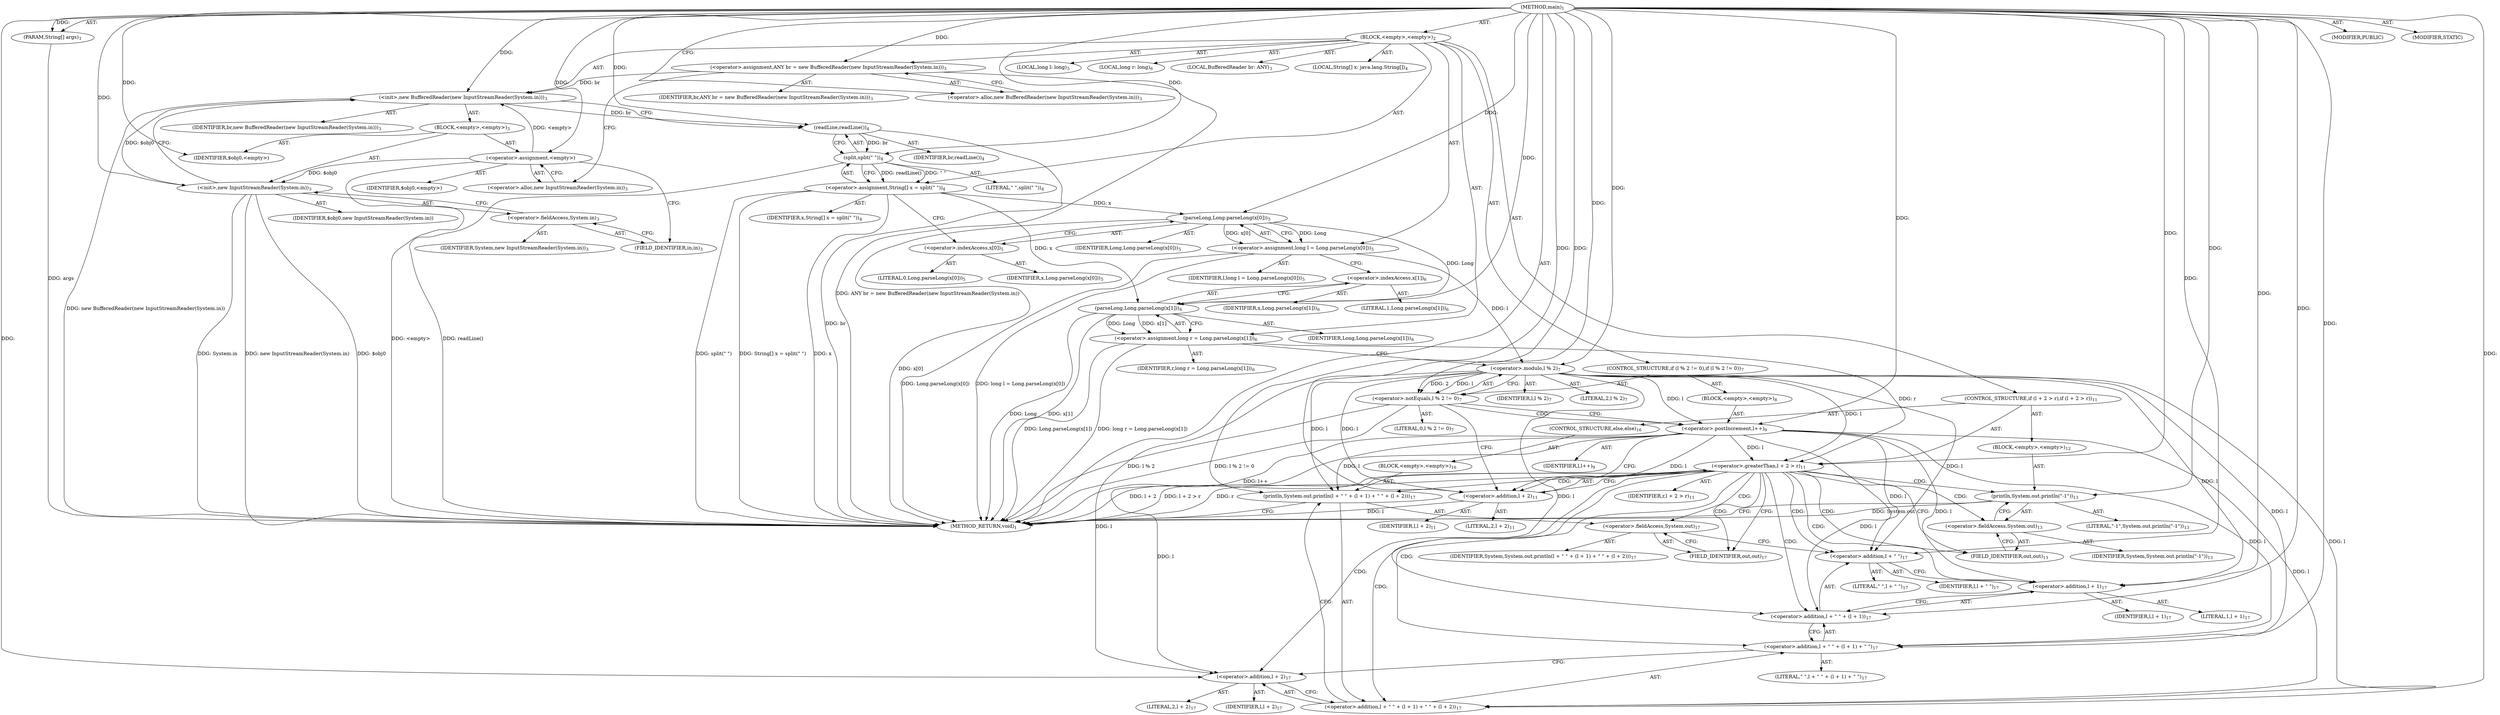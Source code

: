 digraph "main" {  
"19" [label = <(METHOD,main)<SUB>1</SUB>> ]
"20" [label = <(PARAM,String[] args)<SUB>1</SUB>> ]
"21" [label = <(BLOCK,&lt;empty&gt;,&lt;empty&gt;)<SUB>2</SUB>> ]
"4" [label = <(LOCAL,BufferedReader br: ANY)<SUB>3</SUB>> ]
"22" [label = <(&lt;operator&gt;.assignment,ANY br = new BufferedReader(new InputStreamReader(System.in)))<SUB>3</SUB>> ]
"23" [label = <(IDENTIFIER,br,ANY br = new BufferedReader(new InputStreamReader(System.in)))<SUB>3</SUB>> ]
"24" [label = <(&lt;operator&gt;.alloc,new BufferedReader(new InputStreamReader(System.in)))<SUB>3</SUB>> ]
"25" [label = <(&lt;init&gt;,new BufferedReader(new InputStreamReader(System.in)))<SUB>3</SUB>> ]
"3" [label = <(IDENTIFIER,br,new BufferedReader(new InputStreamReader(System.in)))<SUB>3</SUB>> ]
"26" [label = <(BLOCK,&lt;empty&gt;,&lt;empty&gt;)<SUB>3</SUB>> ]
"27" [label = <(&lt;operator&gt;.assignment,&lt;empty&gt;)> ]
"28" [label = <(IDENTIFIER,$obj0,&lt;empty&gt;)> ]
"29" [label = <(&lt;operator&gt;.alloc,new InputStreamReader(System.in))<SUB>3</SUB>> ]
"30" [label = <(&lt;init&gt;,new InputStreamReader(System.in))<SUB>3</SUB>> ]
"31" [label = <(IDENTIFIER,$obj0,new InputStreamReader(System.in))> ]
"32" [label = <(&lt;operator&gt;.fieldAccess,System.in)<SUB>3</SUB>> ]
"33" [label = <(IDENTIFIER,System,new InputStreamReader(System.in))<SUB>3</SUB>> ]
"34" [label = <(FIELD_IDENTIFIER,in,in)<SUB>3</SUB>> ]
"35" [label = <(IDENTIFIER,$obj0,&lt;empty&gt;)> ]
"36" [label = <(LOCAL,String[] x: java.lang.String[])<SUB>4</SUB>> ]
"37" [label = <(&lt;operator&gt;.assignment,String[] x = split(&quot; &quot;))<SUB>4</SUB>> ]
"38" [label = <(IDENTIFIER,x,String[] x = split(&quot; &quot;))<SUB>4</SUB>> ]
"39" [label = <(split,split(&quot; &quot;))<SUB>4</SUB>> ]
"40" [label = <(readLine,readLine())<SUB>4</SUB>> ]
"41" [label = <(IDENTIFIER,br,readLine())<SUB>4</SUB>> ]
"42" [label = <(LITERAL,&quot; &quot;,split(&quot; &quot;))<SUB>4</SUB>> ]
"43" [label = <(LOCAL,long l: long)<SUB>5</SUB>> ]
"44" [label = <(&lt;operator&gt;.assignment,long l = Long.parseLong(x[0]))<SUB>5</SUB>> ]
"45" [label = <(IDENTIFIER,l,long l = Long.parseLong(x[0]))<SUB>5</SUB>> ]
"46" [label = <(parseLong,Long.parseLong(x[0]))<SUB>5</SUB>> ]
"47" [label = <(IDENTIFIER,Long,Long.parseLong(x[0]))<SUB>5</SUB>> ]
"48" [label = <(&lt;operator&gt;.indexAccess,x[0])<SUB>5</SUB>> ]
"49" [label = <(IDENTIFIER,x,Long.parseLong(x[0]))<SUB>5</SUB>> ]
"50" [label = <(LITERAL,0,Long.parseLong(x[0]))<SUB>5</SUB>> ]
"51" [label = <(LOCAL,long r: long)<SUB>6</SUB>> ]
"52" [label = <(&lt;operator&gt;.assignment,long r = Long.parseLong(x[1]))<SUB>6</SUB>> ]
"53" [label = <(IDENTIFIER,r,long r = Long.parseLong(x[1]))<SUB>6</SUB>> ]
"54" [label = <(parseLong,Long.parseLong(x[1]))<SUB>6</SUB>> ]
"55" [label = <(IDENTIFIER,Long,Long.parseLong(x[1]))<SUB>6</SUB>> ]
"56" [label = <(&lt;operator&gt;.indexAccess,x[1])<SUB>6</SUB>> ]
"57" [label = <(IDENTIFIER,x,Long.parseLong(x[1]))<SUB>6</SUB>> ]
"58" [label = <(LITERAL,1,Long.parseLong(x[1]))<SUB>6</SUB>> ]
"59" [label = <(CONTROL_STRUCTURE,if (l % 2 != 0),if (l % 2 != 0))<SUB>7</SUB>> ]
"60" [label = <(&lt;operator&gt;.notEquals,l % 2 != 0)<SUB>7</SUB>> ]
"61" [label = <(&lt;operator&gt;.modulo,l % 2)<SUB>7</SUB>> ]
"62" [label = <(IDENTIFIER,l,l % 2)<SUB>7</SUB>> ]
"63" [label = <(LITERAL,2,l % 2)<SUB>7</SUB>> ]
"64" [label = <(LITERAL,0,l % 2 != 0)<SUB>7</SUB>> ]
"65" [label = <(BLOCK,&lt;empty&gt;,&lt;empty&gt;)<SUB>8</SUB>> ]
"66" [label = <(&lt;operator&gt;.postIncrement,l++)<SUB>9</SUB>> ]
"67" [label = <(IDENTIFIER,l,l++)<SUB>9</SUB>> ]
"68" [label = <(CONTROL_STRUCTURE,if (l + 2 &gt; r),if (l + 2 &gt; r))<SUB>11</SUB>> ]
"69" [label = <(&lt;operator&gt;.greaterThan,l + 2 &gt; r)<SUB>11</SUB>> ]
"70" [label = <(&lt;operator&gt;.addition,l + 2)<SUB>11</SUB>> ]
"71" [label = <(IDENTIFIER,l,l + 2)<SUB>11</SUB>> ]
"72" [label = <(LITERAL,2,l + 2)<SUB>11</SUB>> ]
"73" [label = <(IDENTIFIER,r,l + 2 &gt; r)<SUB>11</SUB>> ]
"74" [label = <(BLOCK,&lt;empty&gt;,&lt;empty&gt;)<SUB>12</SUB>> ]
"75" [label = <(println,System.out.println(&quot;-1&quot;))<SUB>13</SUB>> ]
"76" [label = <(&lt;operator&gt;.fieldAccess,System.out)<SUB>13</SUB>> ]
"77" [label = <(IDENTIFIER,System,System.out.println(&quot;-1&quot;))<SUB>13</SUB>> ]
"78" [label = <(FIELD_IDENTIFIER,out,out)<SUB>13</SUB>> ]
"79" [label = <(LITERAL,&quot;-1&quot;,System.out.println(&quot;-1&quot;))<SUB>13</SUB>> ]
"80" [label = <(CONTROL_STRUCTURE,else,else)<SUB>16</SUB>> ]
"81" [label = <(BLOCK,&lt;empty&gt;,&lt;empty&gt;)<SUB>16</SUB>> ]
"82" [label = <(println,System.out.println(l + &quot; &quot; + (l + 1) + &quot; &quot; + (l + 2)))<SUB>17</SUB>> ]
"83" [label = <(&lt;operator&gt;.fieldAccess,System.out)<SUB>17</SUB>> ]
"84" [label = <(IDENTIFIER,System,System.out.println(l + &quot; &quot; + (l + 1) + &quot; &quot; + (l + 2)))<SUB>17</SUB>> ]
"85" [label = <(FIELD_IDENTIFIER,out,out)<SUB>17</SUB>> ]
"86" [label = <(&lt;operator&gt;.addition,l + &quot; &quot; + (l + 1) + &quot; &quot; + (l + 2))<SUB>17</SUB>> ]
"87" [label = <(&lt;operator&gt;.addition,l + &quot; &quot; + (l + 1) + &quot; &quot;)<SUB>17</SUB>> ]
"88" [label = <(&lt;operator&gt;.addition,l + &quot; &quot; + (l + 1))<SUB>17</SUB>> ]
"89" [label = <(&lt;operator&gt;.addition,l + &quot; &quot;)<SUB>17</SUB>> ]
"90" [label = <(IDENTIFIER,l,l + &quot; &quot;)<SUB>17</SUB>> ]
"91" [label = <(LITERAL,&quot; &quot;,l + &quot; &quot;)<SUB>17</SUB>> ]
"92" [label = <(&lt;operator&gt;.addition,l + 1)<SUB>17</SUB>> ]
"93" [label = <(IDENTIFIER,l,l + 1)<SUB>17</SUB>> ]
"94" [label = <(LITERAL,1,l + 1)<SUB>17</SUB>> ]
"95" [label = <(LITERAL,&quot; &quot;,l + &quot; &quot; + (l + 1) + &quot; &quot;)<SUB>17</SUB>> ]
"96" [label = <(&lt;operator&gt;.addition,l + 2)<SUB>17</SUB>> ]
"97" [label = <(IDENTIFIER,l,l + 2)<SUB>17</SUB>> ]
"98" [label = <(LITERAL,2,l + 2)<SUB>17</SUB>> ]
"99" [label = <(MODIFIER,PUBLIC)> ]
"100" [label = <(MODIFIER,STATIC)> ]
"101" [label = <(METHOD_RETURN,void)<SUB>1</SUB>> ]
  "19" -> "20"  [ label = "AST: "] 
  "19" -> "21"  [ label = "AST: "] 
  "19" -> "99"  [ label = "AST: "] 
  "19" -> "100"  [ label = "AST: "] 
  "19" -> "101"  [ label = "AST: "] 
  "21" -> "4"  [ label = "AST: "] 
  "21" -> "22"  [ label = "AST: "] 
  "21" -> "25"  [ label = "AST: "] 
  "21" -> "36"  [ label = "AST: "] 
  "21" -> "37"  [ label = "AST: "] 
  "21" -> "43"  [ label = "AST: "] 
  "21" -> "44"  [ label = "AST: "] 
  "21" -> "51"  [ label = "AST: "] 
  "21" -> "52"  [ label = "AST: "] 
  "21" -> "59"  [ label = "AST: "] 
  "21" -> "68"  [ label = "AST: "] 
  "22" -> "23"  [ label = "AST: "] 
  "22" -> "24"  [ label = "AST: "] 
  "25" -> "3"  [ label = "AST: "] 
  "25" -> "26"  [ label = "AST: "] 
  "26" -> "27"  [ label = "AST: "] 
  "26" -> "30"  [ label = "AST: "] 
  "26" -> "35"  [ label = "AST: "] 
  "27" -> "28"  [ label = "AST: "] 
  "27" -> "29"  [ label = "AST: "] 
  "30" -> "31"  [ label = "AST: "] 
  "30" -> "32"  [ label = "AST: "] 
  "32" -> "33"  [ label = "AST: "] 
  "32" -> "34"  [ label = "AST: "] 
  "37" -> "38"  [ label = "AST: "] 
  "37" -> "39"  [ label = "AST: "] 
  "39" -> "40"  [ label = "AST: "] 
  "39" -> "42"  [ label = "AST: "] 
  "40" -> "41"  [ label = "AST: "] 
  "44" -> "45"  [ label = "AST: "] 
  "44" -> "46"  [ label = "AST: "] 
  "46" -> "47"  [ label = "AST: "] 
  "46" -> "48"  [ label = "AST: "] 
  "48" -> "49"  [ label = "AST: "] 
  "48" -> "50"  [ label = "AST: "] 
  "52" -> "53"  [ label = "AST: "] 
  "52" -> "54"  [ label = "AST: "] 
  "54" -> "55"  [ label = "AST: "] 
  "54" -> "56"  [ label = "AST: "] 
  "56" -> "57"  [ label = "AST: "] 
  "56" -> "58"  [ label = "AST: "] 
  "59" -> "60"  [ label = "AST: "] 
  "59" -> "65"  [ label = "AST: "] 
  "60" -> "61"  [ label = "AST: "] 
  "60" -> "64"  [ label = "AST: "] 
  "61" -> "62"  [ label = "AST: "] 
  "61" -> "63"  [ label = "AST: "] 
  "65" -> "66"  [ label = "AST: "] 
  "66" -> "67"  [ label = "AST: "] 
  "68" -> "69"  [ label = "AST: "] 
  "68" -> "74"  [ label = "AST: "] 
  "68" -> "80"  [ label = "AST: "] 
  "69" -> "70"  [ label = "AST: "] 
  "69" -> "73"  [ label = "AST: "] 
  "70" -> "71"  [ label = "AST: "] 
  "70" -> "72"  [ label = "AST: "] 
  "74" -> "75"  [ label = "AST: "] 
  "75" -> "76"  [ label = "AST: "] 
  "75" -> "79"  [ label = "AST: "] 
  "76" -> "77"  [ label = "AST: "] 
  "76" -> "78"  [ label = "AST: "] 
  "80" -> "81"  [ label = "AST: "] 
  "81" -> "82"  [ label = "AST: "] 
  "82" -> "83"  [ label = "AST: "] 
  "82" -> "86"  [ label = "AST: "] 
  "83" -> "84"  [ label = "AST: "] 
  "83" -> "85"  [ label = "AST: "] 
  "86" -> "87"  [ label = "AST: "] 
  "86" -> "96"  [ label = "AST: "] 
  "87" -> "88"  [ label = "AST: "] 
  "87" -> "95"  [ label = "AST: "] 
  "88" -> "89"  [ label = "AST: "] 
  "88" -> "92"  [ label = "AST: "] 
  "89" -> "90"  [ label = "AST: "] 
  "89" -> "91"  [ label = "AST: "] 
  "92" -> "93"  [ label = "AST: "] 
  "92" -> "94"  [ label = "AST: "] 
  "96" -> "97"  [ label = "AST: "] 
  "96" -> "98"  [ label = "AST: "] 
  "22" -> "29"  [ label = "CFG: "] 
  "25" -> "40"  [ label = "CFG: "] 
  "37" -> "48"  [ label = "CFG: "] 
  "44" -> "56"  [ label = "CFG: "] 
  "52" -> "61"  [ label = "CFG: "] 
  "24" -> "22"  [ label = "CFG: "] 
  "39" -> "37"  [ label = "CFG: "] 
  "46" -> "44"  [ label = "CFG: "] 
  "54" -> "52"  [ label = "CFG: "] 
  "60" -> "66"  [ label = "CFG: "] 
  "60" -> "70"  [ label = "CFG: "] 
  "69" -> "78"  [ label = "CFG: "] 
  "69" -> "85"  [ label = "CFG: "] 
  "27" -> "34"  [ label = "CFG: "] 
  "30" -> "25"  [ label = "CFG: "] 
  "40" -> "39"  [ label = "CFG: "] 
  "48" -> "46"  [ label = "CFG: "] 
  "56" -> "54"  [ label = "CFG: "] 
  "61" -> "60"  [ label = "CFG: "] 
  "66" -> "70"  [ label = "CFG: "] 
  "70" -> "69"  [ label = "CFG: "] 
  "75" -> "101"  [ label = "CFG: "] 
  "29" -> "27"  [ label = "CFG: "] 
  "32" -> "30"  [ label = "CFG: "] 
  "76" -> "75"  [ label = "CFG: "] 
  "82" -> "101"  [ label = "CFG: "] 
  "34" -> "32"  [ label = "CFG: "] 
  "78" -> "76"  [ label = "CFG: "] 
  "83" -> "89"  [ label = "CFG: "] 
  "86" -> "82"  [ label = "CFG: "] 
  "85" -> "83"  [ label = "CFG: "] 
  "87" -> "96"  [ label = "CFG: "] 
  "96" -> "86"  [ label = "CFG: "] 
  "88" -> "87"  [ label = "CFG: "] 
  "89" -> "92"  [ label = "CFG: "] 
  "92" -> "88"  [ label = "CFG: "] 
  "19" -> "24"  [ label = "CFG: "] 
  "20" -> "101"  [ label = "DDG: args"] 
  "22" -> "101"  [ label = "DDG: ANY br = new BufferedReader(new InputStreamReader(System.in))"] 
  "27" -> "101"  [ label = "DDG: &lt;empty&gt;"] 
  "30" -> "101"  [ label = "DDG: $obj0"] 
  "30" -> "101"  [ label = "DDG: System.in"] 
  "30" -> "101"  [ label = "DDG: new InputStreamReader(System.in)"] 
  "25" -> "101"  [ label = "DDG: new BufferedReader(new InputStreamReader(System.in))"] 
  "37" -> "101"  [ label = "DDG: x"] 
  "40" -> "101"  [ label = "DDG: br"] 
  "39" -> "101"  [ label = "DDG: readLine()"] 
  "37" -> "101"  [ label = "DDG: split(&quot; &quot;)"] 
  "37" -> "101"  [ label = "DDG: String[] x = split(&quot; &quot;)"] 
  "46" -> "101"  [ label = "DDG: x[0]"] 
  "44" -> "101"  [ label = "DDG: Long.parseLong(x[0])"] 
  "44" -> "101"  [ label = "DDG: long l = Long.parseLong(x[0])"] 
  "54" -> "101"  [ label = "DDG: Long"] 
  "54" -> "101"  [ label = "DDG: x[1]"] 
  "52" -> "101"  [ label = "DDG: Long.parseLong(x[1])"] 
  "52" -> "101"  [ label = "DDG: long r = Long.parseLong(x[1])"] 
  "60" -> "101"  [ label = "DDG: l % 2"] 
  "60" -> "101"  [ label = "DDG: l % 2 != 0"] 
  "66" -> "101"  [ label = "DDG: l++"] 
  "70" -> "101"  [ label = "DDG: l"] 
  "69" -> "101"  [ label = "DDG: l + 2"] 
  "69" -> "101"  [ label = "DDG: r"] 
  "69" -> "101"  [ label = "DDG: l + 2 &gt; r"] 
  "75" -> "101"  [ label = "DDG: System.out"] 
  "19" -> "20"  [ label = "DDG: "] 
  "19" -> "22"  [ label = "DDG: "] 
  "39" -> "37"  [ label = "DDG: readLine()"] 
  "39" -> "37"  [ label = "DDG: &quot; &quot;"] 
  "46" -> "44"  [ label = "DDG: Long"] 
  "46" -> "44"  [ label = "DDG: x[0]"] 
  "54" -> "52"  [ label = "DDG: Long"] 
  "54" -> "52"  [ label = "DDG: x[1]"] 
  "22" -> "25"  [ label = "DDG: br"] 
  "19" -> "25"  [ label = "DDG: "] 
  "27" -> "25"  [ label = "DDG: &lt;empty&gt;"] 
  "30" -> "25"  [ label = "DDG: $obj0"] 
  "19" -> "27"  [ label = "DDG: "] 
  "19" -> "35"  [ label = "DDG: "] 
  "40" -> "39"  [ label = "DDG: br"] 
  "19" -> "39"  [ label = "DDG: "] 
  "19" -> "46"  [ label = "DDG: "] 
  "37" -> "46"  [ label = "DDG: x"] 
  "46" -> "54"  [ label = "DDG: Long"] 
  "19" -> "54"  [ label = "DDG: "] 
  "37" -> "54"  [ label = "DDG: x"] 
  "61" -> "60"  [ label = "DDG: l"] 
  "61" -> "60"  [ label = "DDG: 2"] 
  "19" -> "60"  [ label = "DDG: "] 
  "61" -> "69"  [ label = "DDG: l"] 
  "66" -> "69"  [ label = "DDG: l"] 
  "19" -> "69"  [ label = "DDG: "] 
  "52" -> "69"  [ label = "DDG: r"] 
  "27" -> "30"  [ label = "DDG: $obj0"] 
  "19" -> "30"  [ label = "DDG: "] 
  "25" -> "40"  [ label = "DDG: br"] 
  "19" -> "40"  [ label = "DDG: "] 
  "44" -> "61"  [ label = "DDG: l"] 
  "19" -> "61"  [ label = "DDG: "] 
  "61" -> "66"  [ label = "DDG: l"] 
  "19" -> "66"  [ label = "DDG: "] 
  "61" -> "70"  [ label = "DDG: l"] 
  "66" -> "70"  [ label = "DDG: l"] 
  "19" -> "70"  [ label = "DDG: "] 
  "19" -> "75"  [ label = "DDG: "] 
  "19" -> "82"  [ label = "DDG: "] 
  "61" -> "82"  [ label = "DDG: l"] 
  "66" -> "82"  [ label = "DDG: l"] 
  "19" -> "86"  [ label = "DDG: "] 
  "61" -> "86"  [ label = "DDG: l"] 
  "66" -> "86"  [ label = "DDG: l"] 
  "19" -> "87"  [ label = "DDG: "] 
  "61" -> "87"  [ label = "DDG: l"] 
  "66" -> "87"  [ label = "DDG: l"] 
  "19" -> "96"  [ label = "DDG: "] 
  "61" -> "96"  [ label = "DDG: l"] 
  "66" -> "96"  [ label = "DDG: l"] 
  "19" -> "88"  [ label = "DDG: "] 
  "61" -> "88"  [ label = "DDG: l"] 
  "66" -> "88"  [ label = "DDG: l"] 
  "19" -> "89"  [ label = "DDG: "] 
  "61" -> "89"  [ label = "DDG: l"] 
  "66" -> "89"  [ label = "DDG: l"] 
  "19" -> "92"  [ label = "DDG: "] 
  "61" -> "92"  [ label = "DDG: l"] 
  "66" -> "92"  [ label = "DDG: l"] 
  "60" -> "66"  [ label = "CDG: "] 
  "69" -> "96"  [ label = "CDG: "] 
  "69" -> "83"  [ label = "CDG: "] 
  "69" -> "89"  [ label = "CDG: "] 
  "69" -> "75"  [ label = "CDG: "] 
  "69" -> "85"  [ label = "CDG: "] 
  "69" -> "88"  [ label = "CDG: "] 
  "69" -> "92"  [ label = "CDG: "] 
  "69" -> "76"  [ label = "CDG: "] 
  "69" -> "87"  [ label = "CDG: "] 
  "69" -> "82"  [ label = "CDG: "] 
  "69" -> "78"  [ label = "CDG: "] 
  "69" -> "86"  [ label = "CDG: "] 
}
